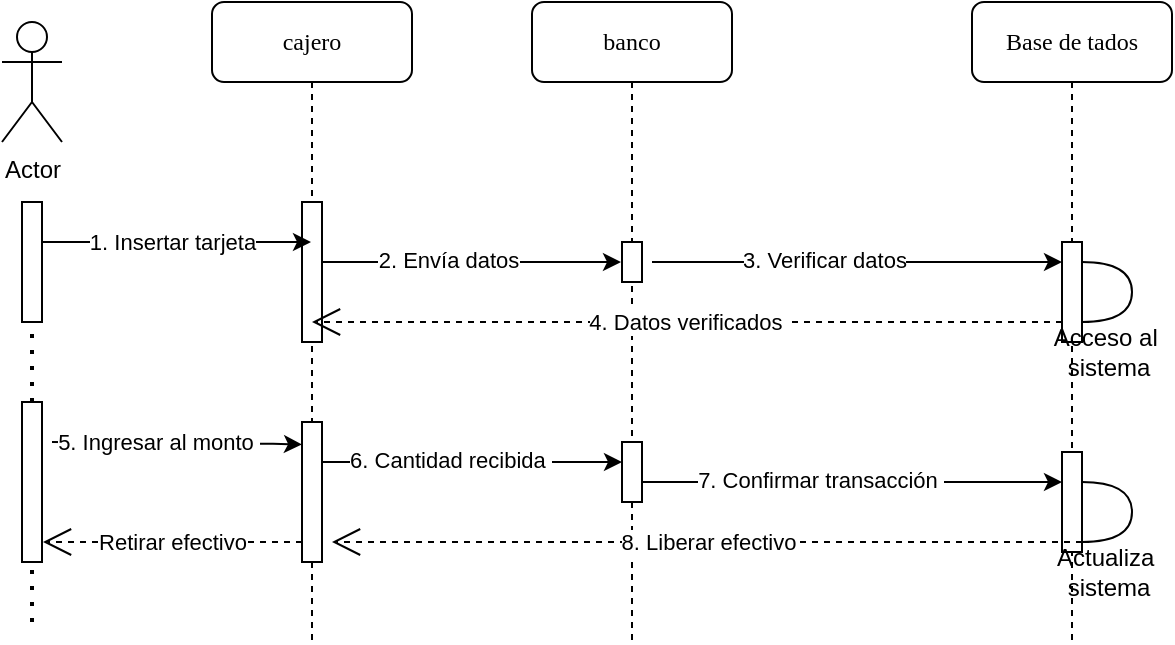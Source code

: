 <mxfile version="26.0.15" pages="2">
  <diagram name="Page-1" id="13e1069c-82ec-6db2-03f1-153e76fe0fe0">
    <mxGraphModel dx="989" dy="514" grid="1" gridSize="10" guides="1" tooltips="1" connect="1" arrows="1" fold="1" page="1" pageScale="1" pageWidth="1100" pageHeight="850" background="none" math="0" shadow="0">
      <root>
        <mxCell id="0" />
        <mxCell id="1" parent="0" />
        <mxCell id="D0dWabxdGrt2eEnPtBXT-20" value="" style="endArrow=none;dashed=1;html=1;dashPattern=1 3;strokeWidth=2;rounded=0;" edge="1" parent="1" source="D0dWabxdGrt2eEnPtBXT-21">
          <mxGeometry width="50" height="50" relative="1" as="geometry">
            <mxPoint x="145" y="670.69" as="sourcePoint" />
            <mxPoint x="150" y="180" as="targetPoint" />
          </mxGeometry>
        </mxCell>
        <mxCell id="7baba1c4bc27f4b0-2" value="&lt;font style=&quot;vertical-align: inherit;&quot;&gt;&lt;font style=&quot;vertical-align: inherit;&quot;&gt;cajero&lt;/font&gt;&lt;/font&gt;" style="shape=umlLifeline;perimeter=lifelinePerimeter;whiteSpace=wrap;html=1;container=1;collapsible=0;recursiveResize=0;outlineConnect=0;rounded=1;shadow=0;comic=0;labelBackgroundColor=none;strokeWidth=1;fontFamily=Verdana;fontSize=12;align=center;" parent="1" vertex="1">
          <mxGeometry x="240" y="80" width="100" height="320" as="geometry" />
        </mxCell>
        <mxCell id="7baba1c4bc27f4b0-10" value="" style="html=1;points=[];perimeter=orthogonalPerimeter;rounded=0;shadow=0;comic=0;labelBackgroundColor=none;strokeWidth=1;fontFamily=Verdana;fontSize=12;align=center;" parent="7baba1c4bc27f4b0-2" vertex="1">
          <mxGeometry x="45" y="100" width="10" height="70" as="geometry" />
        </mxCell>
        <mxCell id="ODnxd1XTJw4rzjTTy2y1-8" value="" style="html=1;points=[];perimeter=orthogonalPerimeter;rounded=0;shadow=0;comic=0;labelBackgroundColor=none;strokeWidth=1;fontFamily=Verdana;fontSize=12;align=center;" parent="7baba1c4bc27f4b0-2" vertex="1">
          <mxGeometry x="45" y="210" width="10" height="70" as="geometry" />
        </mxCell>
        <mxCell id="D0dWabxdGrt2eEnPtBXT-27" value="&lt;font style=&quot;vertical-align: inherit;&quot;&gt;&lt;font style=&quot;vertical-align: inherit;&quot;&gt;Retirar efectivo&lt;/font&gt;&lt;/font&gt;" style="endArrow=open;endSize=12;dashed=1;html=1;rounded=0;" edge="1" parent="7baba1c4bc27f4b0-2">
          <mxGeometry x="0.001" width="160" relative="1" as="geometry">
            <mxPoint x="45.0" y="270" as="sourcePoint" />
            <mxPoint x="-84.5" y="270" as="targetPoint" />
            <mxPoint as="offset" />
          </mxGeometry>
        </mxCell>
        <mxCell id="7baba1c4bc27f4b0-3" value="&lt;font style=&quot;vertical-align: inherit;&quot;&gt;&lt;font style=&quot;vertical-align: inherit;&quot;&gt;banco&lt;/font&gt;&lt;/font&gt;" style="shape=umlLifeline;perimeter=lifelinePerimeter;whiteSpace=wrap;html=1;container=1;collapsible=0;recursiveResize=0;outlineConnect=0;rounded=1;shadow=0;comic=0;labelBackgroundColor=none;strokeWidth=1;fontFamily=Verdana;fontSize=12;align=center;" parent="1" vertex="1">
          <mxGeometry x="400" y="80" width="100" height="320" as="geometry" />
        </mxCell>
        <mxCell id="ODnxd1XTJw4rzjTTy2y1-3" value="" style="html=1;points=[];perimeter=orthogonalPerimeter;rounded=0;shadow=0;comic=0;labelBackgroundColor=none;strokeWidth=1;fontFamily=Verdana;fontSize=12;align=center;" parent="7baba1c4bc27f4b0-3" vertex="1">
          <mxGeometry x="45" y="220" width="10" height="30" as="geometry" />
        </mxCell>
        <mxCell id="D0dWabxdGrt2eEnPtBXT-3" value="" style="endArrow=classic;html=1;rounded=0;" edge="1" parent="7baba1c4bc27f4b0-3" source="7baba1c4bc27f4b0-10">
          <mxGeometry width="50" height="50" relative="1" as="geometry">
            <mxPoint x="-90" y="130" as="sourcePoint" />
            <mxPoint x="44.5" y="130" as="targetPoint" />
            <Array as="points">
              <mxPoint x="15" y="130" />
            </Array>
          </mxGeometry>
        </mxCell>
        <mxCell id="D0dWabxdGrt2eEnPtBXT-8" value="&lt;font style=&quot;vertical-align: inherit;&quot;&gt;&lt;font style=&quot;vertical-align: inherit;&quot;&gt;2. Envía datos&lt;/font&gt;&lt;/font&gt;" style="edgeLabel;html=1;align=center;verticalAlign=middle;resizable=0;points=[];" vertex="1" connectable="0" parent="D0dWabxdGrt2eEnPtBXT-3">
          <mxGeometry x="-0.159" y="1" relative="1" as="geometry">
            <mxPoint as="offset" />
          </mxGeometry>
        </mxCell>
        <mxCell id="D0dWabxdGrt2eEnPtBXT-13" value="" style="html=1;points=[];perimeter=orthogonalPerimeter;rounded=0;shadow=0;comic=0;labelBackgroundColor=none;strokeWidth=1;fontFamily=Verdana;fontSize=12;align=center;" vertex="1" parent="7baba1c4bc27f4b0-3">
          <mxGeometry x="45" y="120" width="10" height="20" as="geometry" />
        </mxCell>
        <mxCell id="D0dWabxdGrt2eEnPtBXT-15" value="" style="endArrow=classic;html=1;rounded=0;" edge="1" parent="7baba1c4bc27f4b0-3">
          <mxGeometry width="50" height="50" relative="1" as="geometry">
            <mxPoint x="-104.5" y="230" as="sourcePoint" />
            <mxPoint x="45" y="230" as="targetPoint" />
            <Array as="points">
              <mxPoint x="15.5" y="230" />
            </Array>
          </mxGeometry>
        </mxCell>
        <mxCell id="D0dWabxdGrt2eEnPtBXT-16" value="&lt;font style=&quot;vertical-align: inherit;&quot;&gt;&lt;font style=&quot;vertical-align: inherit;&quot;&gt;&lt;font style=&quot;vertical-align: inherit;&quot;&gt;&lt;font style=&quot;vertical-align: inherit;&quot;&gt;&lt;font style=&quot;vertical-align: inherit;&quot;&gt;&lt;font style=&quot;vertical-align: inherit;&quot;&gt;6. Cantidad recibida&amp;nbsp;&lt;/font&gt;&lt;/font&gt;&lt;/font&gt;&lt;/font&gt;&lt;/font&gt;&lt;/font&gt;" style="edgeLabel;html=1;align=center;verticalAlign=middle;resizable=0;points=[];" vertex="1" connectable="0" parent="D0dWabxdGrt2eEnPtBXT-15">
          <mxGeometry x="-0.159" y="1" relative="1" as="geometry">
            <mxPoint as="offset" />
          </mxGeometry>
        </mxCell>
        <mxCell id="4DcFt8CUi8rXg4rTXhJs-1" value="Actor" style="shape=umlActor;verticalLabelPosition=bottom;verticalAlign=top;html=1;outlineConnect=0;" parent="1" vertex="1">
          <mxGeometry x="135" y="90" width="30" height="60" as="geometry" />
        </mxCell>
        <mxCell id="7baba1c4bc27f4b0-9" value="" style="html=1;points=[];perimeter=orthogonalPerimeter;rounded=0;shadow=0;comic=0;labelBackgroundColor=none;strokeWidth=1;fontFamily=Verdana;fontSize=12;align=center;" parent="1" vertex="1">
          <mxGeometry x="145" y="180" width="10" height="60" as="geometry" />
        </mxCell>
        <mxCell id="ODnxd1XTJw4rzjTTy2y1-18" value="&lt;font style=&quot;vertical-align: inherit;&quot;&gt;&lt;font style=&quot;vertical-align: inherit;&quot;&gt;Base de tados&lt;/font&gt;&lt;/font&gt;" style="shape=umlLifeline;perimeter=lifelinePerimeter;whiteSpace=wrap;html=1;container=1;collapsible=0;recursiveResize=0;outlineConnect=0;rounded=1;shadow=0;comic=0;labelBackgroundColor=none;strokeWidth=1;fontFamily=Verdana;fontSize=12;align=center;" parent="1" vertex="1">
          <mxGeometry x="620" y="80" width="100" height="320" as="geometry" />
        </mxCell>
        <mxCell id="ODnxd1XTJw4rzjTTy2y1-20" value="" style="html=1;points=[];perimeter=orthogonalPerimeter;rounded=0;shadow=0;comic=0;labelBackgroundColor=none;strokeWidth=1;fontFamily=Verdana;fontSize=12;align=center;" parent="ODnxd1XTJw4rzjTTy2y1-18" vertex="1">
          <mxGeometry x="45" y="120" width="10" height="50" as="geometry" />
        </mxCell>
        <mxCell id="ODnxd1XTJw4rzjTTy2y1-22" value="" style="html=1;points=[];perimeter=orthogonalPerimeter;rounded=0;shadow=0;comic=0;labelBackgroundColor=none;strokeWidth=1;fontFamily=Verdana;fontSize=12;align=center;" parent="ODnxd1XTJw4rzjTTy2y1-18" vertex="1">
          <mxGeometry x="45" y="225" width="10" height="50" as="geometry" />
        </mxCell>
        <mxCell id="D0dWabxdGrt2eEnPtBXT-12" value="&lt;font style=&quot;vertical-align: inherit;&quot;&gt;&lt;font style=&quot;vertical-align: inherit;&quot;&gt;&lt;font style=&quot;vertical-align: inherit;&quot;&gt;&lt;font style=&quot;vertical-align: inherit;&quot;&gt;&lt;font style=&quot;vertical-align: inherit;&quot;&gt;&lt;font style=&quot;vertical-align: inherit;&quot;&gt;&lt;font style=&quot;vertical-align: inherit;&quot;&gt;&lt;font style=&quot;vertical-align: inherit;&quot;&gt;Acceso al&amp;nbsp;&lt;/font&gt;&lt;/font&gt;&lt;/font&gt;&lt;/font&gt;&lt;/font&gt;&lt;/font&gt;&lt;/font&gt;&lt;/font&gt;&lt;div&gt;&lt;font style=&quot;vertical-align: inherit;&quot;&gt;&lt;font style=&quot;vertical-align: inherit;&quot;&gt;&lt;font style=&quot;vertical-align: inherit;&quot;&gt;&lt;font style=&quot;vertical-align: inherit;&quot;&gt;&lt;font style=&quot;vertical-align: inherit;&quot;&gt;&lt;font style=&quot;vertical-align: inherit;&quot;&gt;sistema&lt;/font&gt;&lt;/font&gt;&lt;/font&gt;&lt;/font&gt;&lt;/font&gt;&lt;/font&gt;&lt;/div&gt;" style="shape=requiredInterface;html=1;verticalLabelPosition=bottom;sketch=0;" vertex="1" parent="ODnxd1XTJw4rzjTTy2y1-18">
          <mxGeometry x="55" y="130" width="25" height="30" as="geometry" />
        </mxCell>
        <mxCell id="D0dWabxdGrt2eEnPtBXT-25" value="&lt;font style=&quot;vertical-align: inherit;&quot;&gt;&lt;font style=&quot;vertical-align: inherit;&quot;&gt;&lt;font style=&quot;vertical-align: inherit;&quot;&gt;&lt;font style=&quot;vertical-align: inherit;&quot;&gt;Actualiza&amp;nbsp;&lt;/font&gt;&lt;/font&gt;&lt;/font&gt;&lt;/font&gt;&lt;div&gt;&lt;font style=&quot;vertical-align: inherit;&quot;&gt;&lt;font style=&quot;vertical-align: inherit;&quot;&gt;sistema&lt;/font&gt;&lt;/font&gt;&lt;/div&gt;" style="shape=requiredInterface;html=1;verticalLabelPosition=bottom;sketch=0;" vertex="1" parent="ODnxd1XTJw4rzjTTy2y1-18">
          <mxGeometry x="55" y="240" width="25" height="30" as="geometry" />
        </mxCell>
        <mxCell id="D0dWabxdGrt2eEnPtBXT-1" value="" style="endArrow=classic;html=1;rounded=0;" edge="1" parent="1">
          <mxGeometry width="50" height="50" relative="1" as="geometry">
            <mxPoint x="155" y="200" as="sourcePoint" />
            <mxPoint x="289.5" y="200" as="targetPoint" />
            <Array as="points">
              <mxPoint x="260" y="200" />
            </Array>
          </mxGeometry>
        </mxCell>
        <mxCell id="D0dWabxdGrt2eEnPtBXT-2" value="&lt;font style=&quot;vertical-align: inherit;&quot;&gt;&lt;font style=&quot;vertical-align: inherit;&quot;&gt;1. Insertar tarjeta&lt;/font&gt;&lt;/font&gt;" style="edgeLabel;html=1;align=center;verticalAlign=middle;resizable=0;points=[];" vertex="1" connectable="0" parent="D0dWabxdGrt2eEnPtBXT-1">
          <mxGeometry x="0.192" y="-1" relative="1" as="geometry">
            <mxPoint x="-15" y="-1" as="offset" />
          </mxGeometry>
        </mxCell>
        <mxCell id="D0dWabxdGrt2eEnPtBXT-9" value="" style="endArrow=classic;html=1;rounded=0;" edge="1" parent="1" target="ODnxd1XTJw4rzjTTy2y1-20">
          <mxGeometry width="50" height="50" relative="1" as="geometry">
            <mxPoint x="460" y="210" as="sourcePoint" />
            <mxPoint x="609.5" y="210" as="targetPoint" />
            <Array as="points">
              <mxPoint x="580" y="210" />
            </Array>
          </mxGeometry>
        </mxCell>
        <mxCell id="D0dWabxdGrt2eEnPtBXT-10" value="&lt;font style=&quot;vertical-align: inherit;&quot;&gt;&lt;font style=&quot;vertical-align: inherit;&quot;&gt;3. Verificar datos&lt;/font&gt;&lt;/font&gt;" style="edgeLabel;html=1;align=center;verticalAlign=middle;resizable=0;points=[];" vertex="1" connectable="0" parent="D0dWabxdGrt2eEnPtBXT-9">
          <mxGeometry x="-0.159" y="1" relative="1" as="geometry">
            <mxPoint as="offset" />
          </mxGeometry>
        </mxCell>
        <mxCell id="ODnxd1XTJw4rzjTTy2y1-25" value="&lt;font style=&quot;vertical-align: inherit;&quot;&gt;&lt;font style=&quot;vertical-align: inherit;&quot;&gt;4. Datos verificados&amp;nbsp;&lt;/font&gt;&lt;/font&gt;" style="endArrow=open;endSize=12;dashed=1;html=1;rounded=0;" parent="1" edge="1" target="7baba1c4bc27f4b0-2" source="ODnxd1XTJw4rzjTTy2y1-20">
          <mxGeometry x="-0.003" width="160" relative="1" as="geometry">
            <mxPoint x="670.0" y="230" as="sourcePoint" />
            <mxPoint x="455" y="230.34" as="targetPoint" />
            <mxPoint as="offset" />
            <Array as="points">
              <mxPoint x="560" y="240" />
            </Array>
          </mxGeometry>
        </mxCell>
        <mxCell id="D0dWabxdGrt2eEnPtBXT-17" value="" style="endArrow=classic;html=1;rounded=0;" edge="1" parent="1">
          <mxGeometry width="50" height="50" relative="1" as="geometry">
            <mxPoint x="160" y="300" as="sourcePoint" />
            <mxPoint x="285" y="301.24" as="targetPoint" />
            <Array as="points">
              <mxPoint x="270.5" y="300.9" />
            </Array>
          </mxGeometry>
        </mxCell>
        <mxCell id="D0dWabxdGrt2eEnPtBXT-18" value="&lt;font style=&quot;vertical-align: inherit;&quot;&gt;&lt;font style=&quot;vertical-align: inherit;&quot;&gt;&lt;font style=&quot;vertical-align: inherit;&quot;&gt;&lt;font style=&quot;vertical-align: inherit;&quot;&gt;5. Ingresar al monto&amp;nbsp;&lt;/font&gt;&lt;/font&gt;&lt;/font&gt;&lt;/font&gt;" style="edgeLabel;html=1;align=center;verticalAlign=middle;resizable=0;points=[];" vertex="1" connectable="0" parent="D0dWabxdGrt2eEnPtBXT-17">
          <mxGeometry x="-0.159" y="1" relative="1" as="geometry">
            <mxPoint as="offset" />
          </mxGeometry>
        </mxCell>
        <mxCell id="D0dWabxdGrt2eEnPtBXT-22" value="" style="endArrow=none;dashed=1;html=1;dashPattern=1 3;strokeWidth=2;rounded=0;" edge="1" parent="1" target="D0dWabxdGrt2eEnPtBXT-21">
          <mxGeometry width="50" height="50" relative="1" as="geometry">
            <mxPoint x="150" y="390" as="sourcePoint" />
            <mxPoint x="150" y="180" as="targetPoint" />
          </mxGeometry>
        </mxCell>
        <mxCell id="D0dWabxdGrt2eEnPtBXT-21" value="" style="html=1;points=[];perimeter=orthogonalPerimeter;rounded=0;shadow=0;comic=0;labelBackgroundColor=none;strokeWidth=1;fontFamily=Verdana;fontSize=12;align=center;" vertex="1" parent="1">
          <mxGeometry x="145" y="280" width="10" height="80" as="geometry" />
        </mxCell>
        <mxCell id="D0dWabxdGrt2eEnPtBXT-23" value="" style="endArrow=classic;html=1;rounded=0;" edge="1" parent="1" target="ODnxd1XTJw4rzjTTy2y1-22">
          <mxGeometry width="50" height="50" relative="1" as="geometry">
            <mxPoint x="455" y="320" as="sourcePoint" />
            <mxPoint x="604.5" y="320" as="targetPoint" />
            <Array as="points">
              <mxPoint x="575" y="320" />
            </Array>
          </mxGeometry>
        </mxCell>
        <mxCell id="D0dWabxdGrt2eEnPtBXT-24" value="&lt;font style=&quot;vertical-align: inherit;&quot;&gt;&lt;font style=&quot;vertical-align: inherit;&quot;&gt;&lt;font style=&quot;vertical-align: inherit;&quot;&gt;&lt;font style=&quot;vertical-align: inherit;&quot;&gt;&lt;font style=&quot;vertical-align: inherit;&quot;&gt;&lt;font style=&quot;vertical-align: inherit;&quot;&gt;&lt;font style=&quot;vertical-align: inherit;&quot;&gt;&lt;font style=&quot;vertical-align: inherit;&quot;&gt;7. Confirmar transacción&amp;nbsp;&lt;/font&gt;&lt;/font&gt;&lt;/font&gt;&lt;/font&gt;&lt;/font&gt;&lt;/font&gt;&lt;/font&gt;&lt;/font&gt;" style="edgeLabel;html=1;align=center;verticalAlign=middle;resizable=0;points=[];" vertex="1" connectable="0" parent="D0dWabxdGrt2eEnPtBXT-23">
          <mxGeometry x="-0.159" y="1" relative="1" as="geometry">
            <mxPoint as="offset" />
          </mxGeometry>
        </mxCell>
        <mxCell id="D0dWabxdGrt2eEnPtBXT-26" value="&lt;font style=&quot;vertical-align: inherit;&quot;&gt;&lt;font style=&quot;vertical-align: inherit;&quot;&gt;&lt;font style=&quot;vertical-align: inherit;&quot;&gt;&lt;font style=&quot;vertical-align: inherit;&quot;&gt;8. Liberar efectivo&lt;/font&gt;&lt;/font&gt;&lt;/font&gt;&lt;/font&gt;" style="endArrow=open;endSize=12;dashed=1;html=1;rounded=0;" edge="1" parent="1">
          <mxGeometry x="-0.003" width="160" relative="1" as="geometry">
            <mxPoint x="675" y="350" as="sourcePoint" />
            <mxPoint x="300" y="350" as="targetPoint" />
            <mxPoint as="offset" />
            <Array as="points">
              <mxPoint x="570" y="350" />
            </Array>
          </mxGeometry>
        </mxCell>
      </root>
    </mxGraphModel>
  </diagram>
  <diagram id="ZgIK2w71DE8h4QFo_BRq" name="Página-2">
    <mxGraphModel dx="1434" dy="746" grid="1" gridSize="10" guides="1" tooltips="1" connect="1" arrows="1" fold="1" page="1" pageScale="1" pageWidth="827" pageHeight="1169" math="0" shadow="0">
      <root>
        <mxCell id="0" />
        <mxCell id="1" parent="0" />
      </root>
    </mxGraphModel>
  </diagram>
</mxfile>
